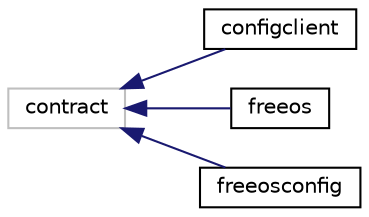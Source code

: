 digraph "Graphical Class Hierarchy"
{
 // LATEX_PDF_SIZE
  edge [fontname="Helvetica",fontsize="10",labelfontname="Helvetica",labelfontsize="10"];
  node [fontname="Helvetica",fontsize="10",shape=record];
  rankdir="LR";
  Node1 [label="contract",height=0.2,width=0.4,color="grey75", fillcolor="white", style="filled",tooltip=" "];
  Node1 -> Node0 [dir="back",color="midnightblue",fontsize="10",style="solid",fontname="Helvetica"];
  Node0 [label="configclient",height=0.2,width=0.4,color="black", fillcolor="white", style="filled",URL="$classconfigclient.html",tooltip=" "];
  Node1 -> Node3 [dir="back",color="midnightblue",fontsize="10",style="solid",fontname="Helvetica"];
  Node3 [label="freeos",height=0.2,width=0.4,color="black", fillcolor="white", style="filled",URL="$classfreeos.html",tooltip=" "];
  Node1 -> Node4 [dir="back",color="midnightblue",fontsize="10",style="solid",fontname="Helvetica"];
  Node4 [label="freeosconfig",height=0.2,width=0.4,color="black", fillcolor="white", style="filled",URL="$classfreeosconfig.html",tooltip=" "];
}
